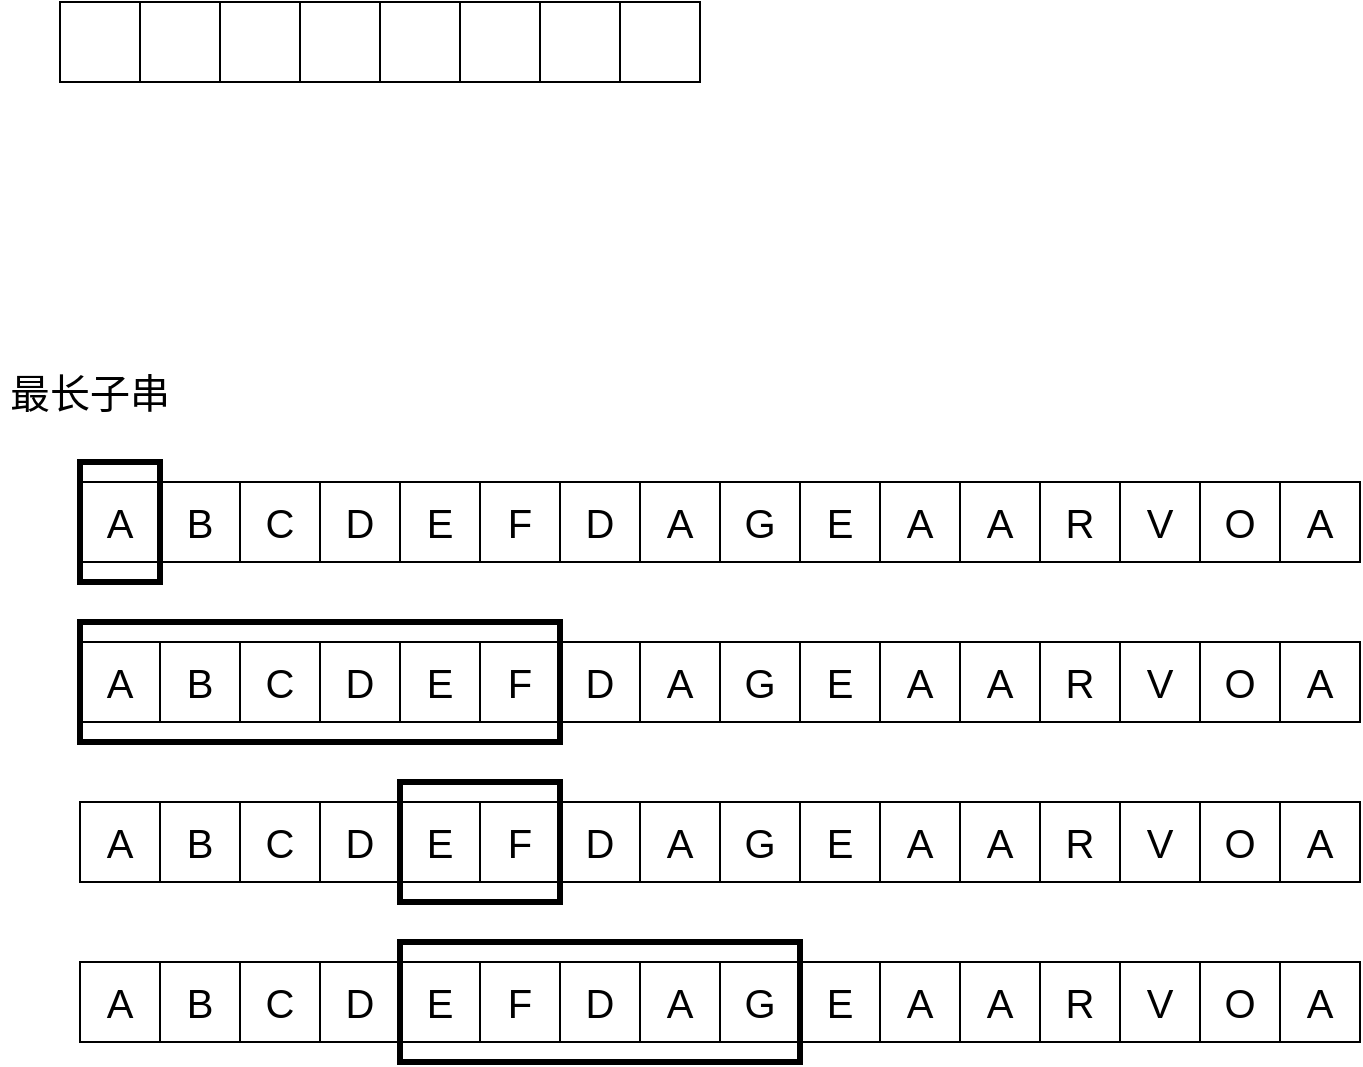 <mxfile version="26.2.3">
  <diagram name="第 1 页" id="3titgzVjiqhGqrw3cSma">
    <mxGraphModel dx="547" dy="820" grid="1" gridSize="10" guides="1" tooltips="1" connect="1" arrows="1" fold="1" page="1" pageScale="1" pageWidth="827" pageHeight="1169" math="0" shadow="0">
      <root>
        <mxCell id="0" />
        <mxCell id="1" parent="0" />
        <mxCell id="JuDqGbbSawKdHC7prrvu-1" value="" style="rounded=0;whiteSpace=wrap;html=1;" vertex="1" parent="1">
          <mxGeometry x="80" y="200" width="40" height="40" as="geometry" />
        </mxCell>
        <mxCell id="JuDqGbbSawKdHC7prrvu-2" value="" style="rounded=0;whiteSpace=wrap;html=1;" vertex="1" parent="1">
          <mxGeometry x="120" y="200" width="40" height="40" as="geometry" />
        </mxCell>
        <mxCell id="JuDqGbbSawKdHC7prrvu-5" value="" style="rounded=0;whiteSpace=wrap;html=1;" vertex="1" parent="1">
          <mxGeometry x="160" y="200" width="40" height="40" as="geometry" />
        </mxCell>
        <mxCell id="JuDqGbbSawKdHC7prrvu-6" value="" style="rounded=0;whiteSpace=wrap;html=1;" vertex="1" parent="1">
          <mxGeometry x="200" y="200" width="40" height="40" as="geometry" />
        </mxCell>
        <mxCell id="JuDqGbbSawKdHC7prrvu-7" value="" style="rounded=0;whiteSpace=wrap;html=1;" vertex="1" parent="1">
          <mxGeometry x="240" y="200" width="40" height="40" as="geometry" />
        </mxCell>
        <mxCell id="JuDqGbbSawKdHC7prrvu-8" value="" style="rounded=0;whiteSpace=wrap;html=1;" vertex="1" parent="1">
          <mxGeometry x="280" y="200" width="40" height="40" as="geometry" />
        </mxCell>
        <mxCell id="JuDqGbbSawKdHC7prrvu-9" value="" style="rounded=0;whiteSpace=wrap;html=1;" vertex="1" parent="1">
          <mxGeometry x="320" y="200" width="40" height="40" as="geometry" />
        </mxCell>
        <mxCell id="JuDqGbbSawKdHC7prrvu-10" value="" style="rounded=0;whiteSpace=wrap;html=1;" vertex="1" parent="1">
          <mxGeometry x="360" y="200" width="40" height="40" as="geometry" />
        </mxCell>
        <mxCell id="JuDqGbbSawKdHC7prrvu-12" value="&lt;font style=&quot;font-size: 20px;&quot;&gt;A&lt;/font&gt;" style="rounded=0;whiteSpace=wrap;html=1;" vertex="1" parent="1">
          <mxGeometry x="90" y="440" width="40" height="40" as="geometry" />
        </mxCell>
        <mxCell id="JuDqGbbSawKdHC7prrvu-20" value="&lt;font style=&quot;font-size: 20px;&quot;&gt;最长子串&lt;/font&gt;" style="text;html=1;align=center;verticalAlign=middle;whiteSpace=wrap;rounded=0;" vertex="1" parent="1">
          <mxGeometry x="50" y="380" width="90" height="30" as="geometry" />
        </mxCell>
        <mxCell id="JuDqGbbSawKdHC7prrvu-21" value="&lt;font style=&quot;font-size: 20px;&quot;&gt;B&lt;/font&gt;" style="rounded=0;whiteSpace=wrap;html=1;" vertex="1" parent="1">
          <mxGeometry x="130" y="440" width="40" height="40" as="geometry" />
        </mxCell>
        <mxCell id="JuDqGbbSawKdHC7prrvu-22" value="&lt;font style=&quot;font-size: 20px;&quot;&gt;C&lt;/font&gt;" style="rounded=0;whiteSpace=wrap;html=1;" vertex="1" parent="1">
          <mxGeometry x="170" y="440" width="40" height="40" as="geometry" />
        </mxCell>
        <mxCell id="JuDqGbbSawKdHC7prrvu-23" value="&lt;font style=&quot;font-size: 20px;&quot;&gt;D&lt;/font&gt;" style="rounded=0;whiteSpace=wrap;html=1;" vertex="1" parent="1">
          <mxGeometry x="210" y="440" width="40" height="40" as="geometry" />
        </mxCell>
        <mxCell id="JuDqGbbSawKdHC7prrvu-24" value="&lt;font style=&quot;font-size: 20px;&quot;&gt;E&lt;/font&gt;" style="rounded=0;whiteSpace=wrap;html=1;" vertex="1" parent="1">
          <mxGeometry x="250" y="440" width="40" height="40" as="geometry" />
        </mxCell>
        <mxCell id="JuDqGbbSawKdHC7prrvu-25" value="&lt;font style=&quot;font-size: 20px;&quot;&gt;F&lt;/font&gt;" style="rounded=0;whiteSpace=wrap;html=1;" vertex="1" parent="1">
          <mxGeometry x="290" y="440" width="40" height="40" as="geometry" />
        </mxCell>
        <mxCell id="JuDqGbbSawKdHC7prrvu-26" value="&lt;font style=&quot;font-size: 20px;&quot;&gt;D&lt;/font&gt;" style="rounded=0;whiteSpace=wrap;html=1;" vertex="1" parent="1">
          <mxGeometry x="330" y="440" width="40" height="40" as="geometry" />
        </mxCell>
        <mxCell id="JuDqGbbSawKdHC7prrvu-27" value="&lt;font style=&quot;font-size: 20px;&quot;&gt;A&lt;/font&gt;" style="rounded=0;whiteSpace=wrap;html=1;" vertex="1" parent="1">
          <mxGeometry x="370" y="440" width="40" height="40" as="geometry" />
        </mxCell>
        <mxCell id="JuDqGbbSawKdHC7prrvu-28" value="&lt;font style=&quot;font-size: 20px;&quot;&gt;G&lt;/font&gt;" style="rounded=0;whiteSpace=wrap;html=1;" vertex="1" parent="1">
          <mxGeometry x="410" y="440" width="40" height="40" as="geometry" />
        </mxCell>
        <mxCell id="JuDqGbbSawKdHC7prrvu-29" value="&lt;font style=&quot;font-size: 20px;&quot;&gt;E&lt;/font&gt;" style="rounded=0;whiteSpace=wrap;html=1;" vertex="1" parent="1">
          <mxGeometry x="450" y="440" width="40" height="40" as="geometry" />
        </mxCell>
        <mxCell id="JuDqGbbSawKdHC7prrvu-30" value="&lt;font style=&quot;font-size: 20px;&quot;&gt;A&lt;/font&gt;" style="rounded=0;whiteSpace=wrap;html=1;" vertex="1" parent="1">
          <mxGeometry x="490" y="440" width="40" height="40" as="geometry" />
        </mxCell>
        <mxCell id="JuDqGbbSawKdHC7prrvu-31" value="&lt;font style=&quot;font-size: 20px;&quot;&gt;A&lt;/font&gt;" style="rounded=0;whiteSpace=wrap;html=1;" vertex="1" parent="1">
          <mxGeometry x="530" y="440" width="40" height="40" as="geometry" />
        </mxCell>
        <mxCell id="JuDqGbbSawKdHC7prrvu-32" value="&lt;font style=&quot;font-size: 20px;&quot;&gt;R&lt;/font&gt;" style="rounded=0;whiteSpace=wrap;html=1;" vertex="1" parent="1">
          <mxGeometry x="570" y="440" width="40" height="40" as="geometry" />
        </mxCell>
        <mxCell id="JuDqGbbSawKdHC7prrvu-33" value="&lt;font style=&quot;font-size: 20px;&quot;&gt;V&lt;/font&gt;" style="rounded=0;whiteSpace=wrap;html=1;" vertex="1" parent="1">
          <mxGeometry x="610" y="440" width="40" height="40" as="geometry" />
        </mxCell>
        <mxCell id="JuDqGbbSawKdHC7prrvu-34" value="&lt;font style=&quot;font-size: 20px;&quot;&gt;O&lt;/font&gt;" style="rounded=0;whiteSpace=wrap;html=1;" vertex="1" parent="1">
          <mxGeometry x="650" y="440" width="40" height="40" as="geometry" />
        </mxCell>
        <mxCell id="JuDqGbbSawKdHC7prrvu-35" value="&lt;font style=&quot;font-size: 20px;&quot;&gt;A&lt;/font&gt;" style="rounded=0;whiteSpace=wrap;html=1;" vertex="1" parent="1">
          <mxGeometry x="690" y="440" width="40" height="40" as="geometry" />
        </mxCell>
        <mxCell id="JuDqGbbSawKdHC7prrvu-11" value="" style="rounded=0;whiteSpace=wrap;html=1;fillColor=none;strokeWidth=3;" vertex="1" parent="1">
          <mxGeometry x="90" y="430" width="40" height="60" as="geometry" />
        </mxCell>
        <mxCell id="JuDqGbbSawKdHC7prrvu-53" value="&lt;font style=&quot;font-size: 20px;&quot;&gt;A&lt;/font&gt;" style="rounded=0;whiteSpace=wrap;html=1;" vertex="1" parent="1">
          <mxGeometry x="90" y="520" width="40" height="40" as="geometry" />
        </mxCell>
        <mxCell id="JuDqGbbSawKdHC7prrvu-54" value="&lt;font style=&quot;font-size: 20px;&quot;&gt;B&lt;/font&gt;" style="rounded=0;whiteSpace=wrap;html=1;" vertex="1" parent="1">
          <mxGeometry x="130" y="520" width="40" height="40" as="geometry" />
        </mxCell>
        <mxCell id="JuDqGbbSawKdHC7prrvu-55" value="&lt;font style=&quot;font-size: 20px;&quot;&gt;C&lt;/font&gt;" style="rounded=0;whiteSpace=wrap;html=1;" vertex="1" parent="1">
          <mxGeometry x="170" y="520" width="40" height="40" as="geometry" />
        </mxCell>
        <mxCell id="JuDqGbbSawKdHC7prrvu-56" value="&lt;font style=&quot;font-size: 20px;&quot;&gt;D&lt;/font&gt;" style="rounded=0;whiteSpace=wrap;html=1;" vertex="1" parent="1">
          <mxGeometry x="210" y="520" width="40" height="40" as="geometry" />
        </mxCell>
        <mxCell id="JuDqGbbSawKdHC7prrvu-57" value="&lt;font style=&quot;font-size: 20px;&quot;&gt;E&lt;/font&gt;" style="rounded=0;whiteSpace=wrap;html=1;" vertex="1" parent="1">
          <mxGeometry x="250" y="520" width="40" height="40" as="geometry" />
        </mxCell>
        <mxCell id="JuDqGbbSawKdHC7prrvu-58" value="&lt;font style=&quot;font-size: 20px;&quot;&gt;F&lt;/font&gt;" style="rounded=0;whiteSpace=wrap;html=1;" vertex="1" parent="1">
          <mxGeometry x="290" y="520" width="40" height="40" as="geometry" />
        </mxCell>
        <mxCell id="JuDqGbbSawKdHC7prrvu-59" value="&lt;font style=&quot;font-size: 20px;&quot;&gt;D&lt;/font&gt;" style="rounded=0;whiteSpace=wrap;html=1;" vertex="1" parent="1">
          <mxGeometry x="330" y="520" width="40" height="40" as="geometry" />
        </mxCell>
        <mxCell id="JuDqGbbSawKdHC7prrvu-60" value="&lt;font style=&quot;font-size: 20px;&quot;&gt;A&lt;/font&gt;" style="rounded=0;whiteSpace=wrap;html=1;" vertex="1" parent="1">
          <mxGeometry x="370" y="520" width="40" height="40" as="geometry" />
        </mxCell>
        <mxCell id="JuDqGbbSawKdHC7prrvu-61" value="&lt;font style=&quot;font-size: 20px;&quot;&gt;G&lt;/font&gt;" style="rounded=0;whiteSpace=wrap;html=1;" vertex="1" parent="1">
          <mxGeometry x="410" y="520" width="40" height="40" as="geometry" />
        </mxCell>
        <mxCell id="JuDqGbbSawKdHC7prrvu-62" value="&lt;font style=&quot;font-size: 20px;&quot;&gt;E&lt;/font&gt;" style="rounded=0;whiteSpace=wrap;html=1;" vertex="1" parent="1">
          <mxGeometry x="450" y="520" width="40" height="40" as="geometry" />
        </mxCell>
        <mxCell id="JuDqGbbSawKdHC7prrvu-63" value="&lt;font style=&quot;font-size: 20px;&quot;&gt;A&lt;/font&gt;" style="rounded=0;whiteSpace=wrap;html=1;" vertex="1" parent="1">
          <mxGeometry x="490" y="520" width="40" height="40" as="geometry" />
        </mxCell>
        <mxCell id="JuDqGbbSawKdHC7prrvu-64" value="&lt;font style=&quot;font-size: 20px;&quot;&gt;A&lt;/font&gt;" style="rounded=0;whiteSpace=wrap;html=1;" vertex="1" parent="1">
          <mxGeometry x="530" y="520" width="40" height="40" as="geometry" />
        </mxCell>
        <mxCell id="JuDqGbbSawKdHC7prrvu-65" value="&lt;font style=&quot;font-size: 20px;&quot;&gt;R&lt;/font&gt;" style="rounded=0;whiteSpace=wrap;html=1;" vertex="1" parent="1">
          <mxGeometry x="570" y="520" width="40" height="40" as="geometry" />
        </mxCell>
        <mxCell id="JuDqGbbSawKdHC7prrvu-66" value="&lt;font style=&quot;font-size: 20px;&quot;&gt;V&lt;/font&gt;" style="rounded=0;whiteSpace=wrap;html=1;" vertex="1" parent="1">
          <mxGeometry x="610" y="520" width="40" height="40" as="geometry" />
        </mxCell>
        <mxCell id="JuDqGbbSawKdHC7prrvu-67" value="&lt;font style=&quot;font-size: 20px;&quot;&gt;O&lt;/font&gt;" style="rounded=0;whiteSpace=wrap;html=1;" vertex="1" parent="1">
          <mxGeometry x="650" y="520" width="40" height="40" as="geometry" />
        </mxCell>
        <mxCell id="JuDqGbbSawKdHC7prrvu-68" value="&lt;font style=&quot;font-size: 20px;&quot;&gt;A&lt;/font&gt;" style="rounded=0;whiteSpace=wrap;html=1;" vertex="1" parent="1">
          <mxGeometry x="690" y="520" width="40" height="40" as="geometry" />
        </mxCell>
        <mxCell id="JuDqGbbSawKdHC7prrvu-69" value="" style="rounded=0;whiteSpace=wrap;html=1;fillColor=none;strokeWidth=3;" vertex="1" parent="1">
          <mxGeometry x="90" y="510" width="240" height="60" as="geometry" />
        </mxCell>
        <mxCell id="JuDqGbbSawKdHC7prrvu-71" value="&lt;font style=&quot;font-size: 20px;&quot;&gt;A&lt;/font&gt;" style="rounded=0;whiteSpace=wrap;html=1;" vertex="1" parent="1">
          <mxGeometry x="90" y="600" width="40" height="40" as="geometry" />
        </mxCell>
        <mxCell id="JuDqGbbSawKdHC7prrvu-72" value="&lt;font style=&quot;font-size: 20px;&quot;&gt;B&lt;/font&gt;" style="rounded=0;whiteSpace=wrap;html=1;" vertex="1" parent="1">
          <mxGeometry x="130" y="600" width="40" height="40" as="geometry" />
        </mxCell>
        <mxCell id="JuDqGbbSawKdHC7prrvu-73" value="&lt;font style=&quot;font-size: 20px;&quot;&gt;C&lt;/font&gt;" style="rounded=0;whiteSpace=wrap;html=1;" vertex="1" parent="1">
          <mxGeometry x="170" y="600" width="40" height="40" as="geometry" />
        </mxCell>
        <mxCell id="JuDqGbbSawKdHC7prrvu-74" value="&lt;font style=&quot;font-size: 20px;&quot;&gt;D&lt;/font&gt;" style="rounded=0;whiteSpace=wrap;html=1;" vertex="1" parent="1">
          <mxGeometry x="210" y="600" width="40" height="40" as="geometry" />
        </mxCell>
        <mxCell id="JuDqGbbSawKdHC7prrvu-75" value="&lt;font style=&quot;font-size: 20px;&quot;&gt;E&lt;/font&gt;" style="rounded=0;whiteSpace=wrap;html=1;" vertex="1" parent="1">
          <mxGeometry x="250" y="600" width="40" height="40" as="geometry" />
        </mxCell>
        <mxCell id="JuDqGbbSawKdHC7prrvu-76" value="&lt;font style=&quot;font-size: 20px;&quot;&gt;F&lt;/font&gt;" style="rounded=0;whiteSpace=wrap;html=1;" vertex="1" parent="1">
          <mxGeometry x="290" y="600" width="40" height="40" as="geometry" />
        </mxCell>
        <mxCell id="JuDqGbbSawKdHC7prrvu-77" value="&lt;font style=&quot;font-size: 20px;&quot;&gt;D&lt;/font&gt;" style="rounded=0;whiteSpace=wrap;html=1;" vertex="1" parent="1">
          <mxGeometry x="330" y="600" width="40" height="40" as="geometry" />
        </mxCell>
        <mxCell id="JuDqGbbSawKdHC7prrvu-78" value="&lt;font style=&quot;font-size: 20px;&quot;&gt;A&lt;/font&gt;" style="rounded=0;whiteSpace=wrap;html=1;" vertex="1" parent="1">
          <mxGeometry x="370" y="600" width="40" height="40" as="geometry" />
        </mxCell>
        <mxCell id="JuDqGbbSawKdHC7prrvu-79" value="&lt;font style=&quot;font-size: 20px;&quot;&gt;G&lt;/font&gt;" style="rounded=0;whiteSpace=wrap;html=1;" vertex="1" parent="1">
          <mxGeometry x="410" y="600" width="40" height="40" as="geometry" />
        </mxCell>
        <mxCell id="JuDqGbbSawKdHC7prrvu-80" value="&lt;font style=&quot;font-size: 20px;&quot;&gt;E&lt;/font&gt;" style="rounded=0;whiteSpace=wrap;html=1;" vertex="1" parent="1">
          <mxGeometry x="450" y="600" width="40" height="40" as="geometry" />
        </mxCell>
        <mxCell id="JuDqGbbSawKdHC7prrvu-81" value="&lt;font style=&quot;font-size: 20px;&quot;&gt;A&lt;/font&gt;" style="rounded=0;whiteSpace=wrap;html=1;" vertex="1" parent="1">
          <mxGeometry x="490" y="600" width="40" height="40" as="geometry" />
        </mxCell>
        <mxCell id="JuDqGbbSawKdHC7prrvu-82" value="&lt;font style=&quot;font-size: 20px;&quot;&gt;A&lt;/font&gt;" style="rounded=0;whiteSpace=wrap;html=1;" vertex="1" parent="1">
          <mxGeometry x="530" y="600" width="40" height="40" as="geometry" />
        </mxCell>
        <mxCell id="JuDqGbbSawKdHC7prrvu-83" value="&lt;font style=&quot;font-size: 20px;&quot;&gt;R&lt;/font&gt;" style="rounded=0;whiteSpace=wrap;html=1;" vertex="1" parent="1">
          <mxGeometry x="570" y="600" width="40" height="40" as="geometry" />
        </mxCell>
        <mxCell id="JuDqGbbSawKdHC7prrvu-84" value="&lt;font style=&quot;font-size: 20px;&quot;&gt;V&lt;/font&gt;" style="rounded=0;whiteSpace=wrap;html=1;" vertex="1" parent="1">
          <mxGeometry x="610" y="600" width="40" height="40" as="geometry" />
        </mxCell>
        <mxCell id="JuDqGbbSawKdHC7prrvu-85" value="&lt;font style=&quot;font-size: 20px;&quot;&gt;O&lt;/font&gt;" style="rounded=0;whiteSpace=wrap;html=1;" vertex="1" parent="1">
          <mxGeometry x="650" y="600" width="40" height="40" as="geometry" />
        </mxCell>
        <mxCell id="JuDqGbbSawKdHC7prrvu-86" value="&lt;font style=&quot;font-size: 20px;&quot;&gt;A&lt;/font&gt;" style="rounded=0;whiteSpace=wrap;html=1;" vertex="1" parent="1">
          <mxGeometry x="690" y="600" width="40" height="40" as="geometry" />
        </mxCell>
        <mxCell id="JuDqGbbSawKdHC7prrvu-87" value="" style="rounded=0;whiteSpace=wrap;html=1;fillColor=none;strokeWidth=3;" vertex="1" parent="1">
          <mxGeometry x="250" y="590" width="80" height="60" as="geometry" />
        </mxCell>
        <mxCell id="JuDqGbbSawKdHC7prrvu-88" value="&lt;font style=&quot;font-size: 20px;&quot;&gt;A&lt;/font&gt;" style="rounded=0;whiteSpace=wrap;html=1;" vertex="1" parent="1">
          <mxGeometry x="90" y="680" width="40" height="40" as="geometry" />
        </mxCell>
        <mxCell id="JuDqGbbSawKdHC7prrvu-89" value="&lt;font style=&quot;font-size: 20px;&quot;&gt;B&lt;/font&gt;" style="rounded=0;whiteSpace=wrap;html=1;" vertex="1" parent="1">
          <mxGeometry x="130" y="680" width="40" height="40" as="geometry" />
        </mxCell>
        <mxCell id="JuDqGbbSawKdHC7prrvu-90" value="&lt;font style=&quot;font-size: 20px;&quot;&gt;C&lt;/font&gt;" style="rounded=0;whiteSpace=wrap;html=1;" vertex="1" parent="1">
          <mxGeometry x="170" y="680" width="40" height="40" as="geometry" />
        </mxCell>
        <mxCell id="JuDqGbbSawKdHC7prrvu-91" value="&lt;font style=&quot;font-size: 20px;&quot;&gt;D&lt;/font&gt;" style="rounded=0;whiteSpace=wrap;html=1;" vertex="1" parent="1">
          <mxGeometry x="210" y="680" width="40" height="40" as="geometry" />
        </mxCell>
        <mxCell id="JuDqGbbSawKdHC7prrvu-92" value="&lt;font style=&quot;font-size: 20px;&quot;&gt;E&lt;/font&gt;" style="rounded=0;whiteSpace=wrap;html=1;" vertex="1" parent="1">
          <mxGeometry x="250" y="680" width="40" height="40" as="geometry" />
        </mxCell>
        <mxCell id="JuDqGbbSawKdHC7prrvu-93" value="&lt;font style=&quot;font-size: 20px;&quot;&gt;F&lt;/font&gt;" style="rounded=0;whiteSpace=wrap;html=1;" vertex="1" parent="1">
          <mxGeometry x="290" y="680" width="40" height="40" as="geometry" />
        </mxCell>
        <mxCell id="JuDqGbbSawKdHC7prrvu-94" value="&lt;font style=&quot;font-size: 20px;&quot;&gt;D&lt;/font&gt;" style="rounded=0;whiteSpace=wrap;html=1;" vertex="1" parent="1">
          <mxGeometry x="330" y="680" width="40" height="40" as="geometry" />
        </mxCell>
        <mxCell id="JuDqGbbSawKdHC7prrvu-95" value="&lt;font style=&quot;font-size: 20px;&quot;&gt;A&lt;/font&gt;" style="rounded=0;whiteSpace=wrap;html=1;" vertex="1" parent="1">
          <mxGeometry x="370" y="680" width="40" height="40" as="geometry" />
        </mxCell>
        <mxCell id="JuDqGbbSawKdHC7prrvu-96" value="&lt;font style=&quot;font-size: 20px;&quot;&gt;G&lt;/font&gt;" style="rounded=0;whiteSpace=wrap;html=1;" vertex="1" parent="1">
          <mxGeometry x="410" y="680" width="40" height="40" as="geometry" />
        </mxCell>
        <mxCell id="JuDqGbbSawKdHC7prrvu-97" value="&lt;font style=&quot;font-size: 20px;&quot;&gt;E&lt;/font&gt;" style="rounded=0;whiteSpace=wrap;html=1;" vertex="1" parent="1">
          <mxGeometry x="450" y="680" width="40" height="40" as="geometry" />
        </mxCell>
        <mxCell id="JuDqGbbSawKdHC7prrvu-98" value="&lt;font style=&quot;font-size: 20px;&quot;&gt;A&lt;/font&gt;" style="rounded=0;whiteSpace=wrap;html=1;" vertex="1" parent="1">
          <mxGeometry x="490" y="680" width="40" height="40" as="geometry" />
        </mxCell>
        <mxCell id="JuDqGbbSawKdHC7prrvu-99" value="&lt;font style=&quot;font-size: 20px;&quot;&gt;A&lt;/font&gt;" style="rounded=0;whiteSpace=wrap;html=1;" vertex="1" parent="1">
          <mxGeometry x="530" y="680" width="40" height="40" as="geometry" />
        </mxCell>
        <mxCell id="JuDqGbbSawKdHC7prrvu-100" value="&lt;font style=&quot;font-size: 20px;&quot;&gt;R&lt;/font&gt;" style="rounded=0;whiteSpace=wrap;html=1;" vertex="1" parent="1">
          <mxGeometry x="570" y="680" width="40" height="40" as="geometry" />
        </mxCell>
        <mxCell id="JuDqGbbSawKdHC7prrvu-101" value="&lt;font style=&quot;font-size: 20px;&quot;&gt;V&lt;/font&gt;" style="rounded=0;whiteSpace=wrap;html=1;" vertex="1" parent="1">
          <mxGeometry x="610" y="680" width="40" height="40" as="geometry" />
        </mxCell>
        <mxCell id="JuDqGbbSawKdHC7prrvu-102" value="&lt;font style=&quot;font-size: 20px;&quot;&gt;O&lt;/font&gt;" style="rounded=0;whiteSpace=wrap;html=1;" vertex="1" parent="1">
          <mxGeometry x="650" y="680" width="40" height="40" as="geometry" />
        </mxCell>
        <mxCell id="JuDqGbbSawKdHC7prrvu-103" value="&lt;font style=&quot;font-size: 20px;&quot;&gt;A&lt;/font&gt;" style="rounded=0;whiteSpace=wrap;html=1;" vertex="1" parent="1">
          <mxGeometry x="690" y="680" width="40" height="40" as="geometry" />
        </mxCell>
        <mxCell id="JuDqGbbSawKdHC7prrvu-104" value="" style="rounded=0;whiteSpace=wrap;html=1;fillColor=none;strokeWidth=3;" vertex="1" parent="1">
          <mxGeometry x="250" y="670" width="200" height="60" as="geometry" />
        </mxCell>
      </root>
    </mxGraphModel>
  </diagram>
</mxfile>
